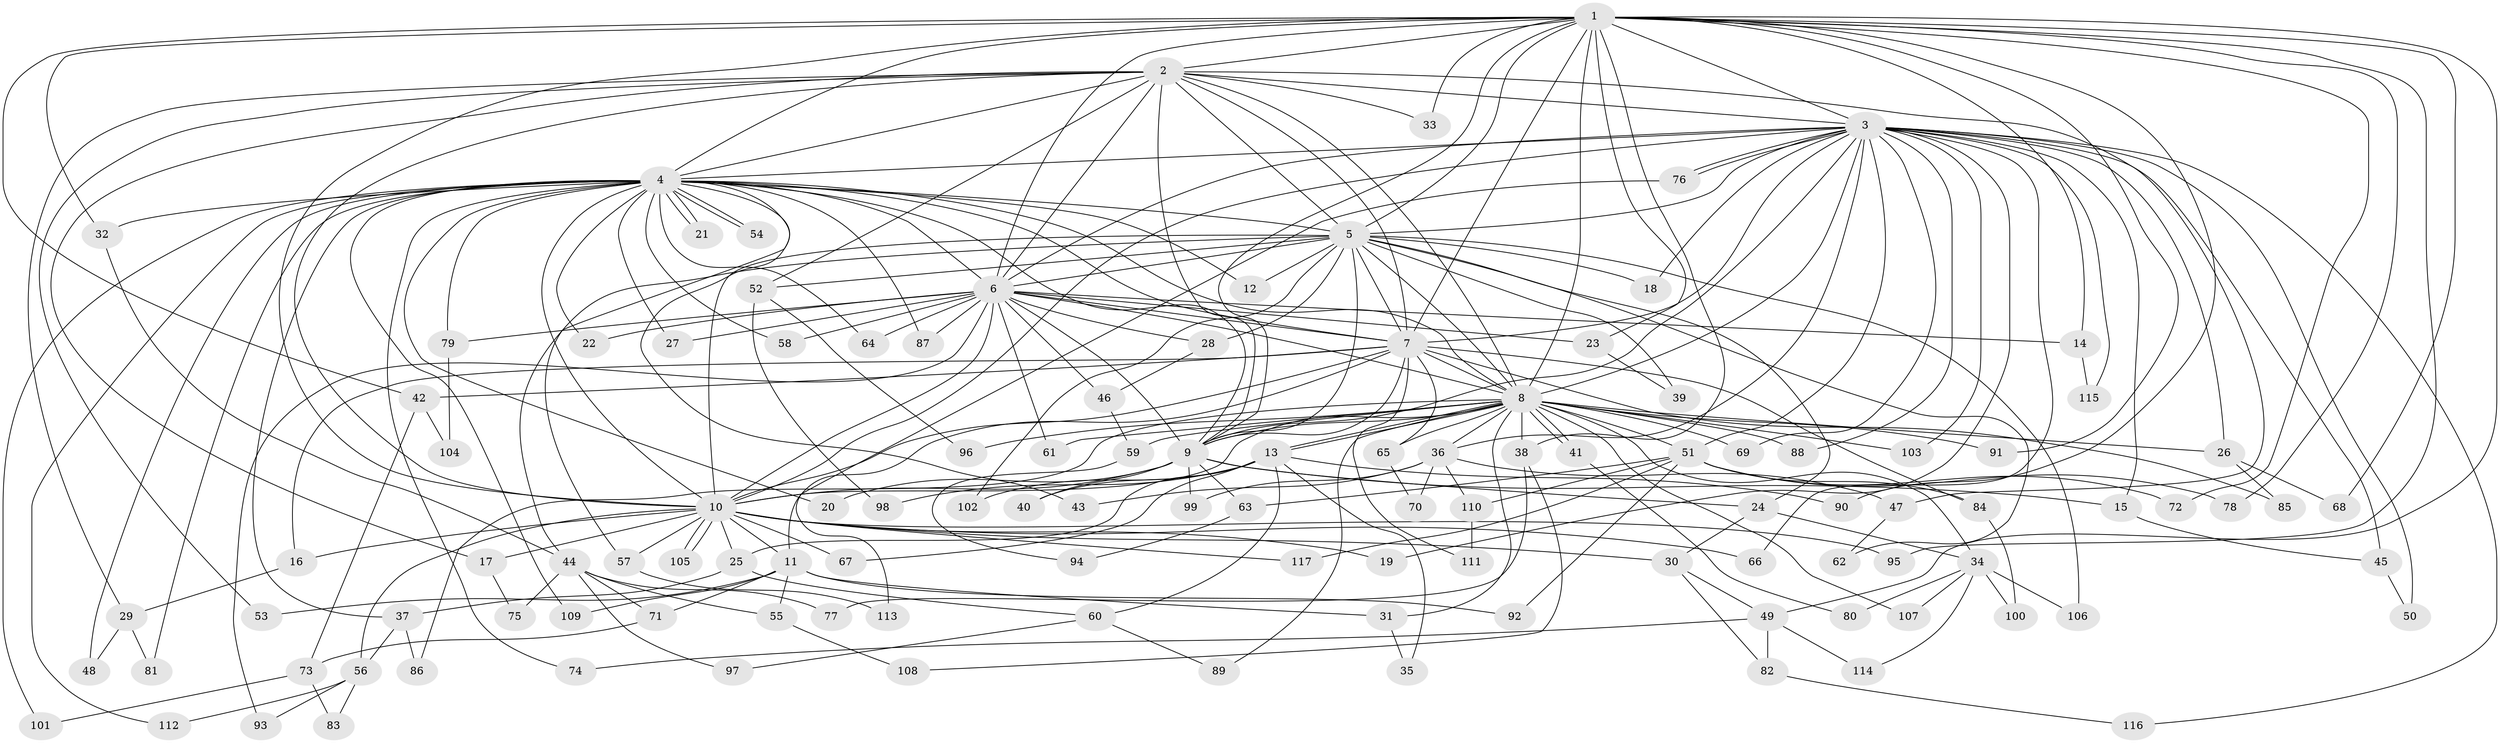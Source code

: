 // Generated by graph-tools (version 1.1) at 2025/34/03/09/25 02:34:47]
// undirected, 117 vertices, 259 edges
graph export_dot {
graph [start="1"]
  node [color=gray90,style=filled];
  1;
  2;
  3;
  4;
  5;
  6;
  7;
  8;
  9;
  10;
  11;
  12;
  13;
  14;
  15;
  16;
  17;
  18;
  19;
  20;
  21;
  22;
  23;
  24;
  25;
  26;
  27;
  28;
  29;
  30;
  31;
  32;
  33;
  34;
  35;
  36;
  37;
  38;
  39;
  40;
  41;
  42;
  43;
  44;
  45;
  46;
  47;
  48;
  49;
  50;
  51;
  52;
  53;
  54;
  55;
  56;
  57;
  58;
  59;
  60;
  61;
  62;
  63;
  64;
  65;
  66;
  67;
  68;
  69;
  70;
  71;
  72;
  73;
  74;
  75;
  76;
  77;
  78;
  79;
  80;
  81;
  82;
  83;
  84;
  85;
  86;
  87;
  88;
  89;
  90;
  91;
  92;
  93;
  94;
  95;
  96;
  97;
  98;
  99;
  100;
  101;
  102;
  103;
  104;
  105;
  106;
  107;
  108;
  109;
  110;
  111;
  112;
  113;
  114;
  115;
  116;
  117;
  1 -- 2;
  1 -- 3;
  1 -- 4;
  1 -- 5;
  1 -- 6;
  1 -- 7;
  1 -- 8;
  1 -- 9;
  1 -- 10;
  1 -- 14;
  1 -- 23;
  1 -- 32;
  1 -- 33;
  1 -- 38;
  1 -- 42;
  1 -- 49;
  1 -- 68;
  1 -- 72;
  1 -- 78;
  1 -- 90;
  1 -- 91;
  1 -- 95;
  2 -- 3;
  2 -- 4;
  2 -- 5;
  2 -- 6;
  2 -- 7;
  2 -- 8;
  2 -- 9;
  2 -- 10;
  2 -- 17;
  2 -- 29;
  2 -- 33;
  2 -- 47;
  2 -- 52;
  2 -- 53;
  3 -- 4;
  3 -- 5;
  3 -- 6;
  3 -- 7;
  3 -- 8;
  3 -- 9;
  3 -- 10;
  3 -- 15;
  3 -- 18;
  3 -- 19;
  3 -- 26;
  3 -- 36;
  3 -- 45;
  3 -- 50;
  3 -- 51;
  3 -- 66;
  3 -- 69;
  3 -- 76;
  3 -- 76;
  3 -- 88;
  3 -- 103;
  3 -- 115;
  3 -- 116;
  4 -- 5;
  4 -- 6;
  4 -- 7;
  4 -- 8;
  4 -- 9;
  4 -- 10;
  4 -- 12;
  4 -- 20;
  4 -- 21;
  4 -- 21;
  4 -- 22;
  4 -- 27;
  4 -- 32;
  4 -- 37;
  4 -- 43;
  4 -- 48;
  4 -- 54;
  4 -- 54;
  4 -- 57;
  4 -- 58;
  4 -- 64;
  4 -- 74;
  4 -- 79;
  4 -- 81;
  4 -- 87;
  4 -- 101;
  4 -- 109;
  4 -- 112;
  5 -- 6;
  5 -- 7;
  5 -- 8;
  5 -- 9;
  5 -- 10;
  5 -- 12;
  5 -- 18;
  5 -- 24;
  5 -- 28;
  5 -- 39;
  5 -- 44;
  5 -- 52;
  5 -- 62;
  5 -- 102;
  5 -- 106;
  6 -- 7;
  6 -- 8;
  6 -- 9;
  6 -- 10;
  6 -- 14;
  6 -- 22;
  6 -- 23;
  6 -- 27;
  6 -- 28;
  6 -- 46;
  6 -- 58;
  6 -- 61;
  6 -- 64;
  6 -- 79;
  6 -- 87;
  6 -- 93;
  7 -- 8;
  7 -- 9;
  7 -- 10;
  7 -- 11;
  7 -- 16;
  7 -- 42;
  7 -- 65;
  7 -- 84;
  7 -- 85;
  7 -- 111;
  8 -- 9;
  8 -- 10;
  8 -- 13;
  8 -- 13;
  8 -- 26;
  8 -- 31;
  8 -- 34;
  8 -- 36;
  8 -- 38;
  8 -- 41;
  8 -- 41;
  8 -- 51;
  8 -- 59;
  8 -- 61;
  8 -- 65;
  8 -- 69;
  8 -- 86;
  8 -- 88;
  8 -- 89;
  8 -- 91;
  8 -- 96;
  8 -- 103;
  8 -- 107;
  9 -- 10;
  9 -- 15;
  9 -- 20;
  9 -- 24;
  9 -- 40;
  9 -- 63;
  9 -- 99;
  10 -- 11;
  10 -- 16;
  10 -- 17;
  10 -- 19;
  10 -- 25;
  10 -- 30;
  10 -- 56;
  10 -- 57;
  10 -- 66;
  10 -- 67;
  10 -- 95;
  10 -- 105;
  10 -- 105;
  10 -- 117;
  11 -- 31;
  11 -- 53;
  11 -- 55;
  11 -- 71;
  11 -- 92;
  11 -- 109;
  13 -- 25;
  13 -- 35;
  13 -- 40;
  13 -- 60;
  13 -- 67;
  13 -- 90;
  13 -- 98;
  13 -- 102;
  14 -- 115;
  15 -- 45;
  16 -- 29;
  17 -- 75;
  23 -- 39;
  24 -- 30;
  24 -- 34;
  25 -- 37;
  25 -- 60;
  26 -- 68;
  26 -- 85;
  28 -- 46;
  29 -- 48;
  29 -- 81;
  30 -- 49;
  30 -- 82;
  31 -- 35;
  32 -- 44;
  34 -- 80;
  34 -- 100;
  34 -- 106;
  34 -- 107;
  34 -- 114;
  36 -- 43;
  36 -- 47;
  36 -- 70;
  36 -- 99;
  36 -- 110;
  37 -- 56;
  37 -- 86;
  38 -- 77;
  38 -- 108;
  41 -- 80;
  42 -- 73;
  42 -- 104;
  44 -- 55;
  44 -- 71;
  44 -- 75;
  44 -- 77;
  44 -- 97;
  45 -- 50;
  46 -- 59;
  47 -- 62;
  49 -- 74;
  49 -- 82;
  49 -- 114;
  51 -- 63;
  51 -- 72;
  51 -- 78;
  51 -- 84;
  51 -- 92;
  51 -- 110;
  51 -- 117;
  52 -- 96;
  52 -- 98;
  55 -- 108;
  56 -- 83;
  56 -- 93;
  56 -- 112;
  57 -- 113;
  59 -- 94;
  60 -- 89;
  60 -- 97;
  63 -- 94;
  65 -- 70;
  71 -- 73;
  73 -- 83;
  73 -- 101;
  76 -- 113;
  79 -- 104;
  82 -- 116;
  84 -- 100;
  110 -- 111;
}
